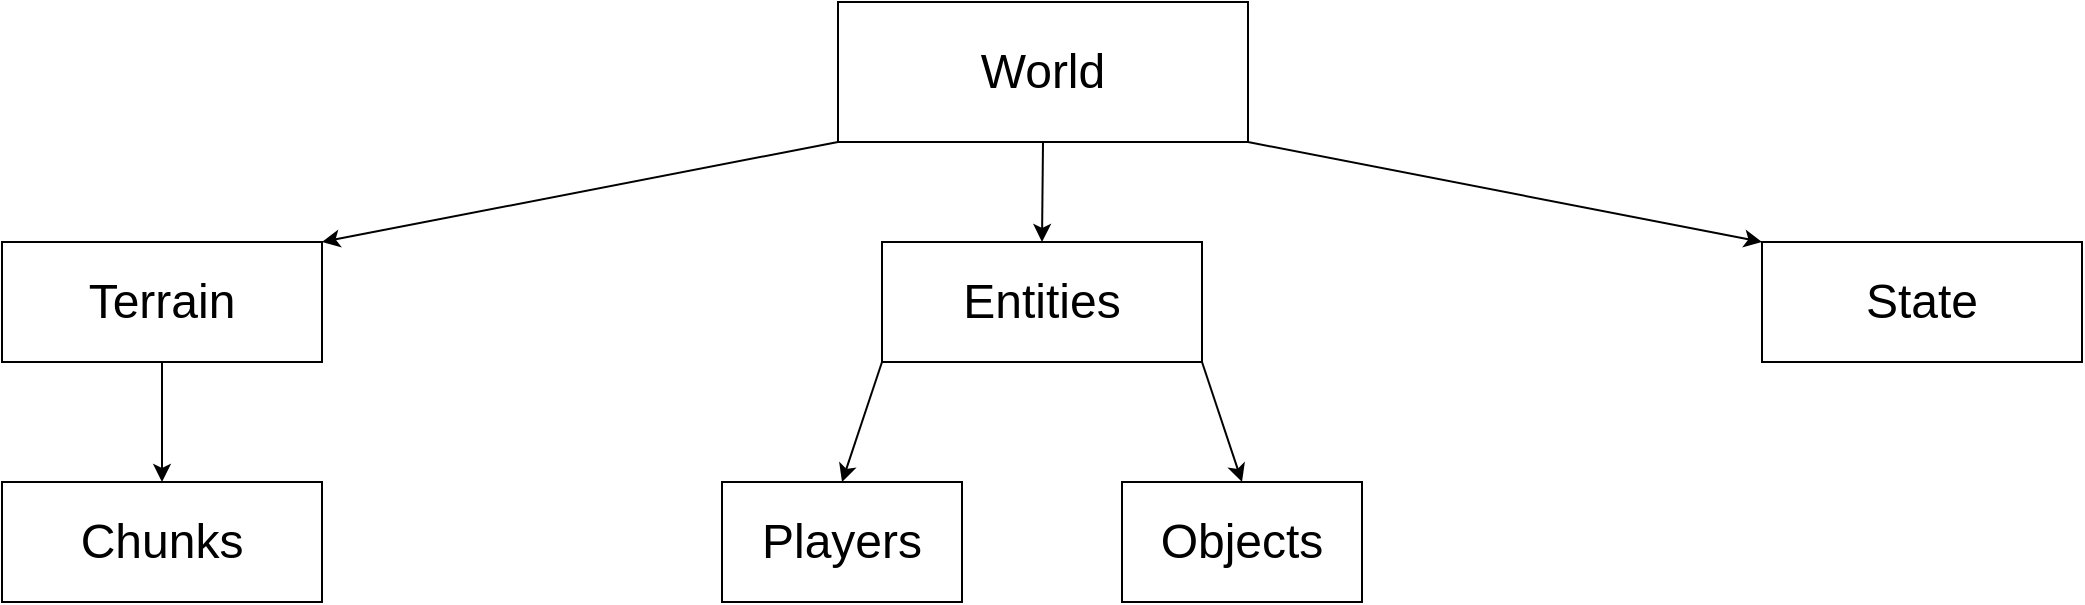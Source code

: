 <mxfile>
    <diagram id="mYzHycLYx-awV3qzldVe" name="Page-1">
        <mxGraphModel dx="1770" dy="1299" grid="1" gridSize="10" guides="1" tooltips="1" connect="1" arrows="1" fold="1" page="1" pageScale="1" pageWidth="1200" pageHeight="1920" math="0" shadow="0">
            <root>
                <mxCell id="0"/>
                <mxCell id="1" parent="0"/>
                <mxCell id="2" value="&lt;font style=&quot;font-size: 24px;&quot;&gt;World&lt;/font&gt;" style="rounded=0;whiteSpace=wrap;html=1;" vertex="1" parent="1">
                    <mxGeometry x="498" y="40" width="205" height="70" as="geometry"/>
                </mxCell>
                <mxCell id="3" value="" style="endArrow=classic;html=1;fontSize=24;exitX=0;exitY=1;exitDx=0;exitDy=0;entryX=1;entryY=0;entryDx=0;entryDy=0;" edge="1" parent="1" source="2" target="4">
                    <mxGeometry width="50" height="50" relative="1" as="geometry">
                        <mxPoint x="600" y="130" as="sourcePoint"/>
                        <mxPoint x="250" y="230" as="targetPoint"/>
                    </mxGeometry>
                </mxCell>
                <mxCell id="4" value="Terrain" style="rounded=0;whiteSpace=wrap;html=1;fontSize=24;" vertex="1" parent="1">
                    <mxGeometry x="80" y="160" width="160" height="60" as="geometry"/>
                </mxCell>
                <mxCell id="5" value="" style="endArrow=classic;html=1;fontSize=24;exitX=1;exitY=1;exitDx=0;exitDy=0;entryX=0;entryY=0;entryDx=0;entryDy=0;" edge="1" parent="1" source="2" target="6">
                    <mxGeometry width="50" height="50" relative="1" as="geometry">
                        <mxPoint x="570" y="680" as="sourcePoint"/>
                        <mxPoint x="850" y="180" as="targetPoint"/>
                    </mxGeometry>
                </mxCell>
                <mxCell id="6" value="State" style="rounded=0;whiteSpace=wrap;html=1;fontSize=24;" vertex="1" parent="1">
                    <mxGeometry x="960" y="160" width="160" height="60" as="geometry"/>
                </mxCell>
                <mxCell id="7" value="Entities" style="rounded=0;whiteSpace=wrap;html=1;fontSize=24;" vertex="1" parent="1">
                    <mxGeometry x="520" y="160" width="160" height="60" as="geometry"/>
                </mxCell>
                <mxCell id="8" value="" style="endArrow=classic;html=1;fontSize=24;exitX=0.5;exitY=1;exitDx=0;exitDy=0;entryX=0.5;entryY=0;entryDx=0;entryDy=0;" edge="1" parent="1" source="2" target="7">
                    <mxGeometry width="50" height="50" relative="1" as="geometry">
                        <mxPoint x="570" y="680" as="sourcePoint"/>
                        <mxPoint x="620" y="630" as="targetPoint"/>
                    </mxGeometry>
                </mxCell>
                <mxCell id="9" value="Objects" style="rounded=0;whiteSpace=wrap;html=1;fontSize=24;" vertex="1" parent="1">
                    <mxGeometry x="640" y="280" width="120" height="60" as="geometry"/>
                </mxCell>
                <mxCell id="10" value="Players" style="rounded=0;whiteSpace=wrap;html=1;fontSize=24;" vertex="1" parent="1">
                    <mxGeometry x="440" y="280" width="120" height="60" as="geometry"/>
                </mxCell>
                <mxCell id="11" value="" style="endArrow=classic;html=1;fontSize=24;exitX=0;exitY=1;exitDx=0;exitDy=0;entryX=0.5;entryY=0;entryDx=0;entryDy=0;" edge="1" parent="1" source="7" target="10">
                    <mxGeometry width="50" height="50" relative="1" as="geometry">
                        <mxPoint x="570" y="680" as="sourcePoint"/>
                        <mxPoint x="620" y="630" as="targetPoint"/>
                    </mxGeometry>
                </mxCell>
                <mxCell id="12" value="" style="endArrow=classic;html=1;fontSize=24;exitX=1;exitY=1;exitDx=0;exitDy=0;entryX=0.5;entryY=0;entryDx=0;entryDy=0;" edge="1" parent="1" source="7" target="9">
                    <mxGeometry width="50" height="50" relative="1" as="geometry">
                        <mxPoint x="570" y="680" as="sourcePoint"/>
                        <mxPoint x="620" y="630" as="targetPoint"/>
                    </mxGeometry>
                </mxCell>
                <mxCell id="13" value="" style="endArrow=classic;html=1;fontSize=24;exitX=0.5;exitY=1;exitDx=0;exitDy=0;entryX=0.5;entryY=0;entryDx=0;entryDy=0;" edge="1" parent="1" source="4" target="14">
                    <mxGeometry width="50" height="50" relative="1" as="geometry">
                        <mxPoint x="570" y="680" as="sourcePoint"/>
                        <mxPoint x="160" y="280" as="targetPoint"/>
                    </mxGeometry>
                </mxCell>
                <mxCell id="14" value="Chunks" style="rounded=0;whiteSpace=wrap;html=1;fontSize=24;" vertex="1" parent="1">
                    <mxGeometry x="80" y="280" width="160" height="60" as="geometry"/>
                </mxCell>
            </root>
        </mxGraphModel>
    </diagram>
</mxfile>